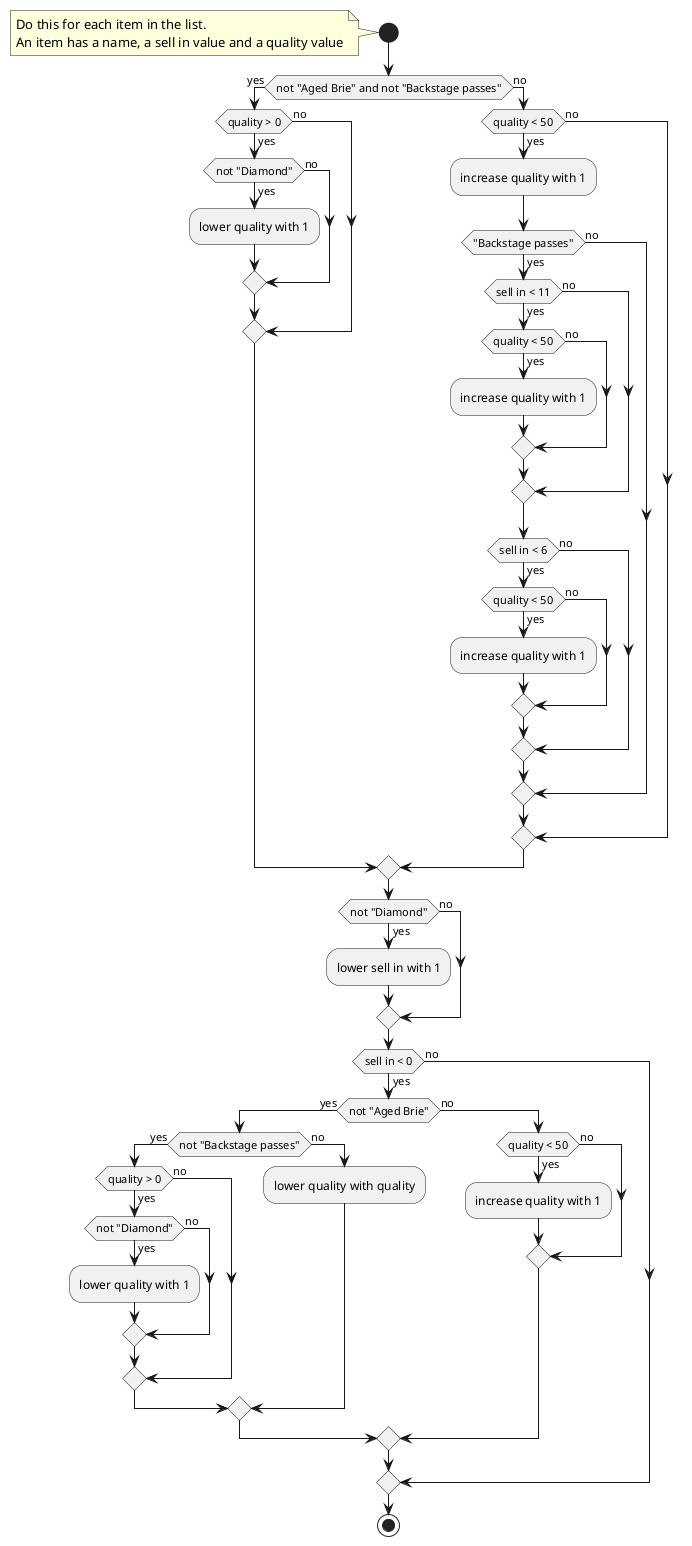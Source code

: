 @startuml

skinparam backgroundColor transparent

start
note left
    Do this for each item in the list.
    An item has a name, a sell in value and a quality value
end note

if (not "Aged Brie" and not "Backstage passes") then (yes)
    if (quality > 0) then (yes)
        if (not "Diamond") then (yes)
            :lower quality with 1;
        else (no)
        endif
    else (no)
    endif
else (no)
    if (quality < 50) then (yes)
        :increase quality with 1;
        if ("Backstage passes") then (yes)
            if (sell in < 11) then (yes)
                if (quality < 50) then (yes)
                    :increase quality with 1;
                else (no)
                endif
            else (no)
            endif
            if (sell in < 6) then (yes)
                if (quality < 50) then (yes)
                    :increase quality with 1;
                else (no)
                endif
            else (no)
            endif
        else (no)
        endif
    else (no)
    endif
endif

if (not "Diamond") then (yes)
    :lower sell in with 1;
else (no)
endif

if (sell in < 0) then (yes)
    if (not "Aged Brie") then (yes)
        if (not "Backstage passes") then (yes)
            if (quality > 0) then (yes)
                if (not "Diamond") then (yes)
                    :lower quality with 1;
                else (no)
                endif
            else (no)
            endif
        else (no)
            :lower quality with quality;
        endif
    else (no)
        if (quality < 50) then (yes)
            :increase quality with 1;
        else (no)
        endif
    endif
else (no)
endif

stop

@enduml
